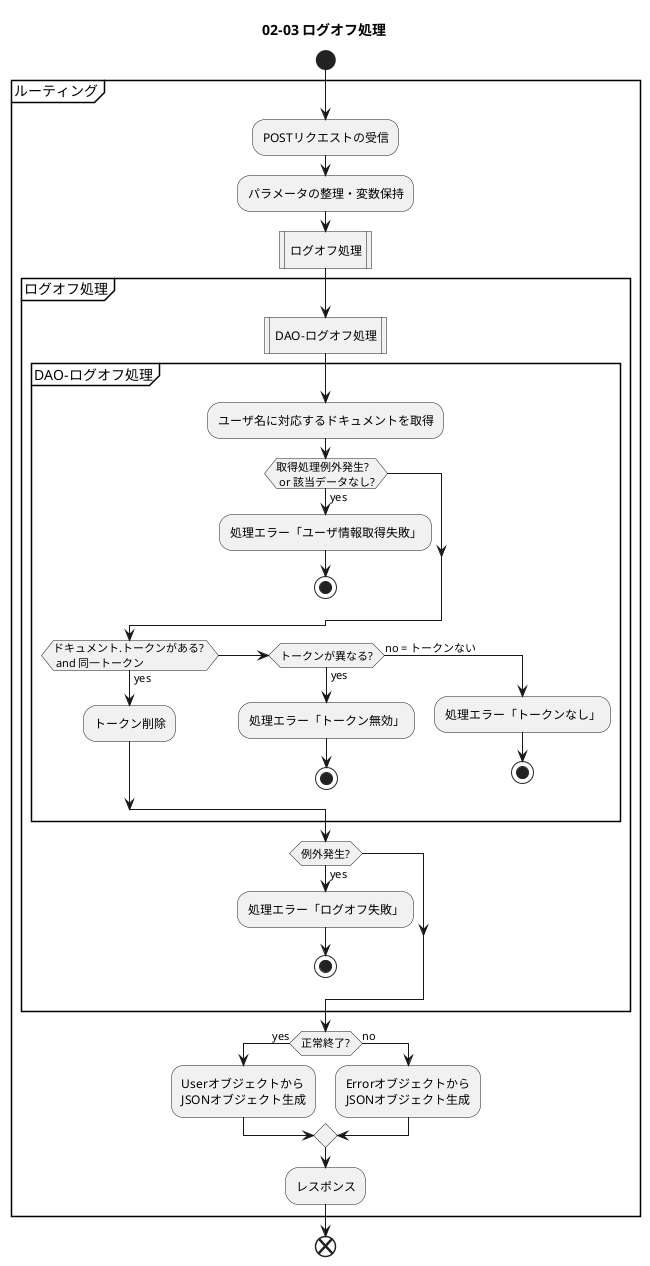 @startuml 02-03_ACT_ログオフ処理
title 02-03 ログオフ処理
    start
    
    partition ルーティング {

        :POSTリクエストの受信;
        :パラメータの整理・変数保持;
        
        :ログオフ処理|
        partition ログオフ処理 {
            
            :DAO-ログオフ処理|
            partition DAO-ログオフ処理 {
                
                :ユーザ名に対応するドキュメントを取得;
                if (取得処理例外発生? \n or 該当データなし?) then (yes)
                    :処理エラー「ユーザ情報取得失敗」;
                    stop
                    
                endif

                if (ドキュメント.トークンがある? \n and 同一トークン) then (yes)
                    :トークン削除;

                elseif (トークンが異なる?) then (yes)
                    :処理エラー「トークン無効」;
                    stop
                    
                else (no = トークンない)
                    :処理エラー「トークンなし」;
                    stop
                    
                endif


            }


            if (例外発生?) then (yes)
                :処理エラー「ログオフ失敗」;
                stop
            endif
            
        }

        if (正常終了?) then (yes)
        :Userオブジェクトから\nJSONオブジェクト生成;
            
        else (no)
        :Errorオブジェクトから\nJSONオブジェクト生成;
            
        endif
        
        :レスポンス;
        
    }

    end

@enduml